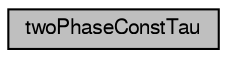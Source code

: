 digraph G
{
  bgcolor="transparent";
  edge [fontname="FreeSans",fontsize="10",labelfontname="FreeSans",labelfontsize="10"];
  node [fontname="FreeSans",fontsize="10",shape=record];
  Node1 [label="twoPhaseConstTau",height=0.2,width=0.4,color="black", fillcolor="grey75", style="filled" fontcolor="black"];
}
